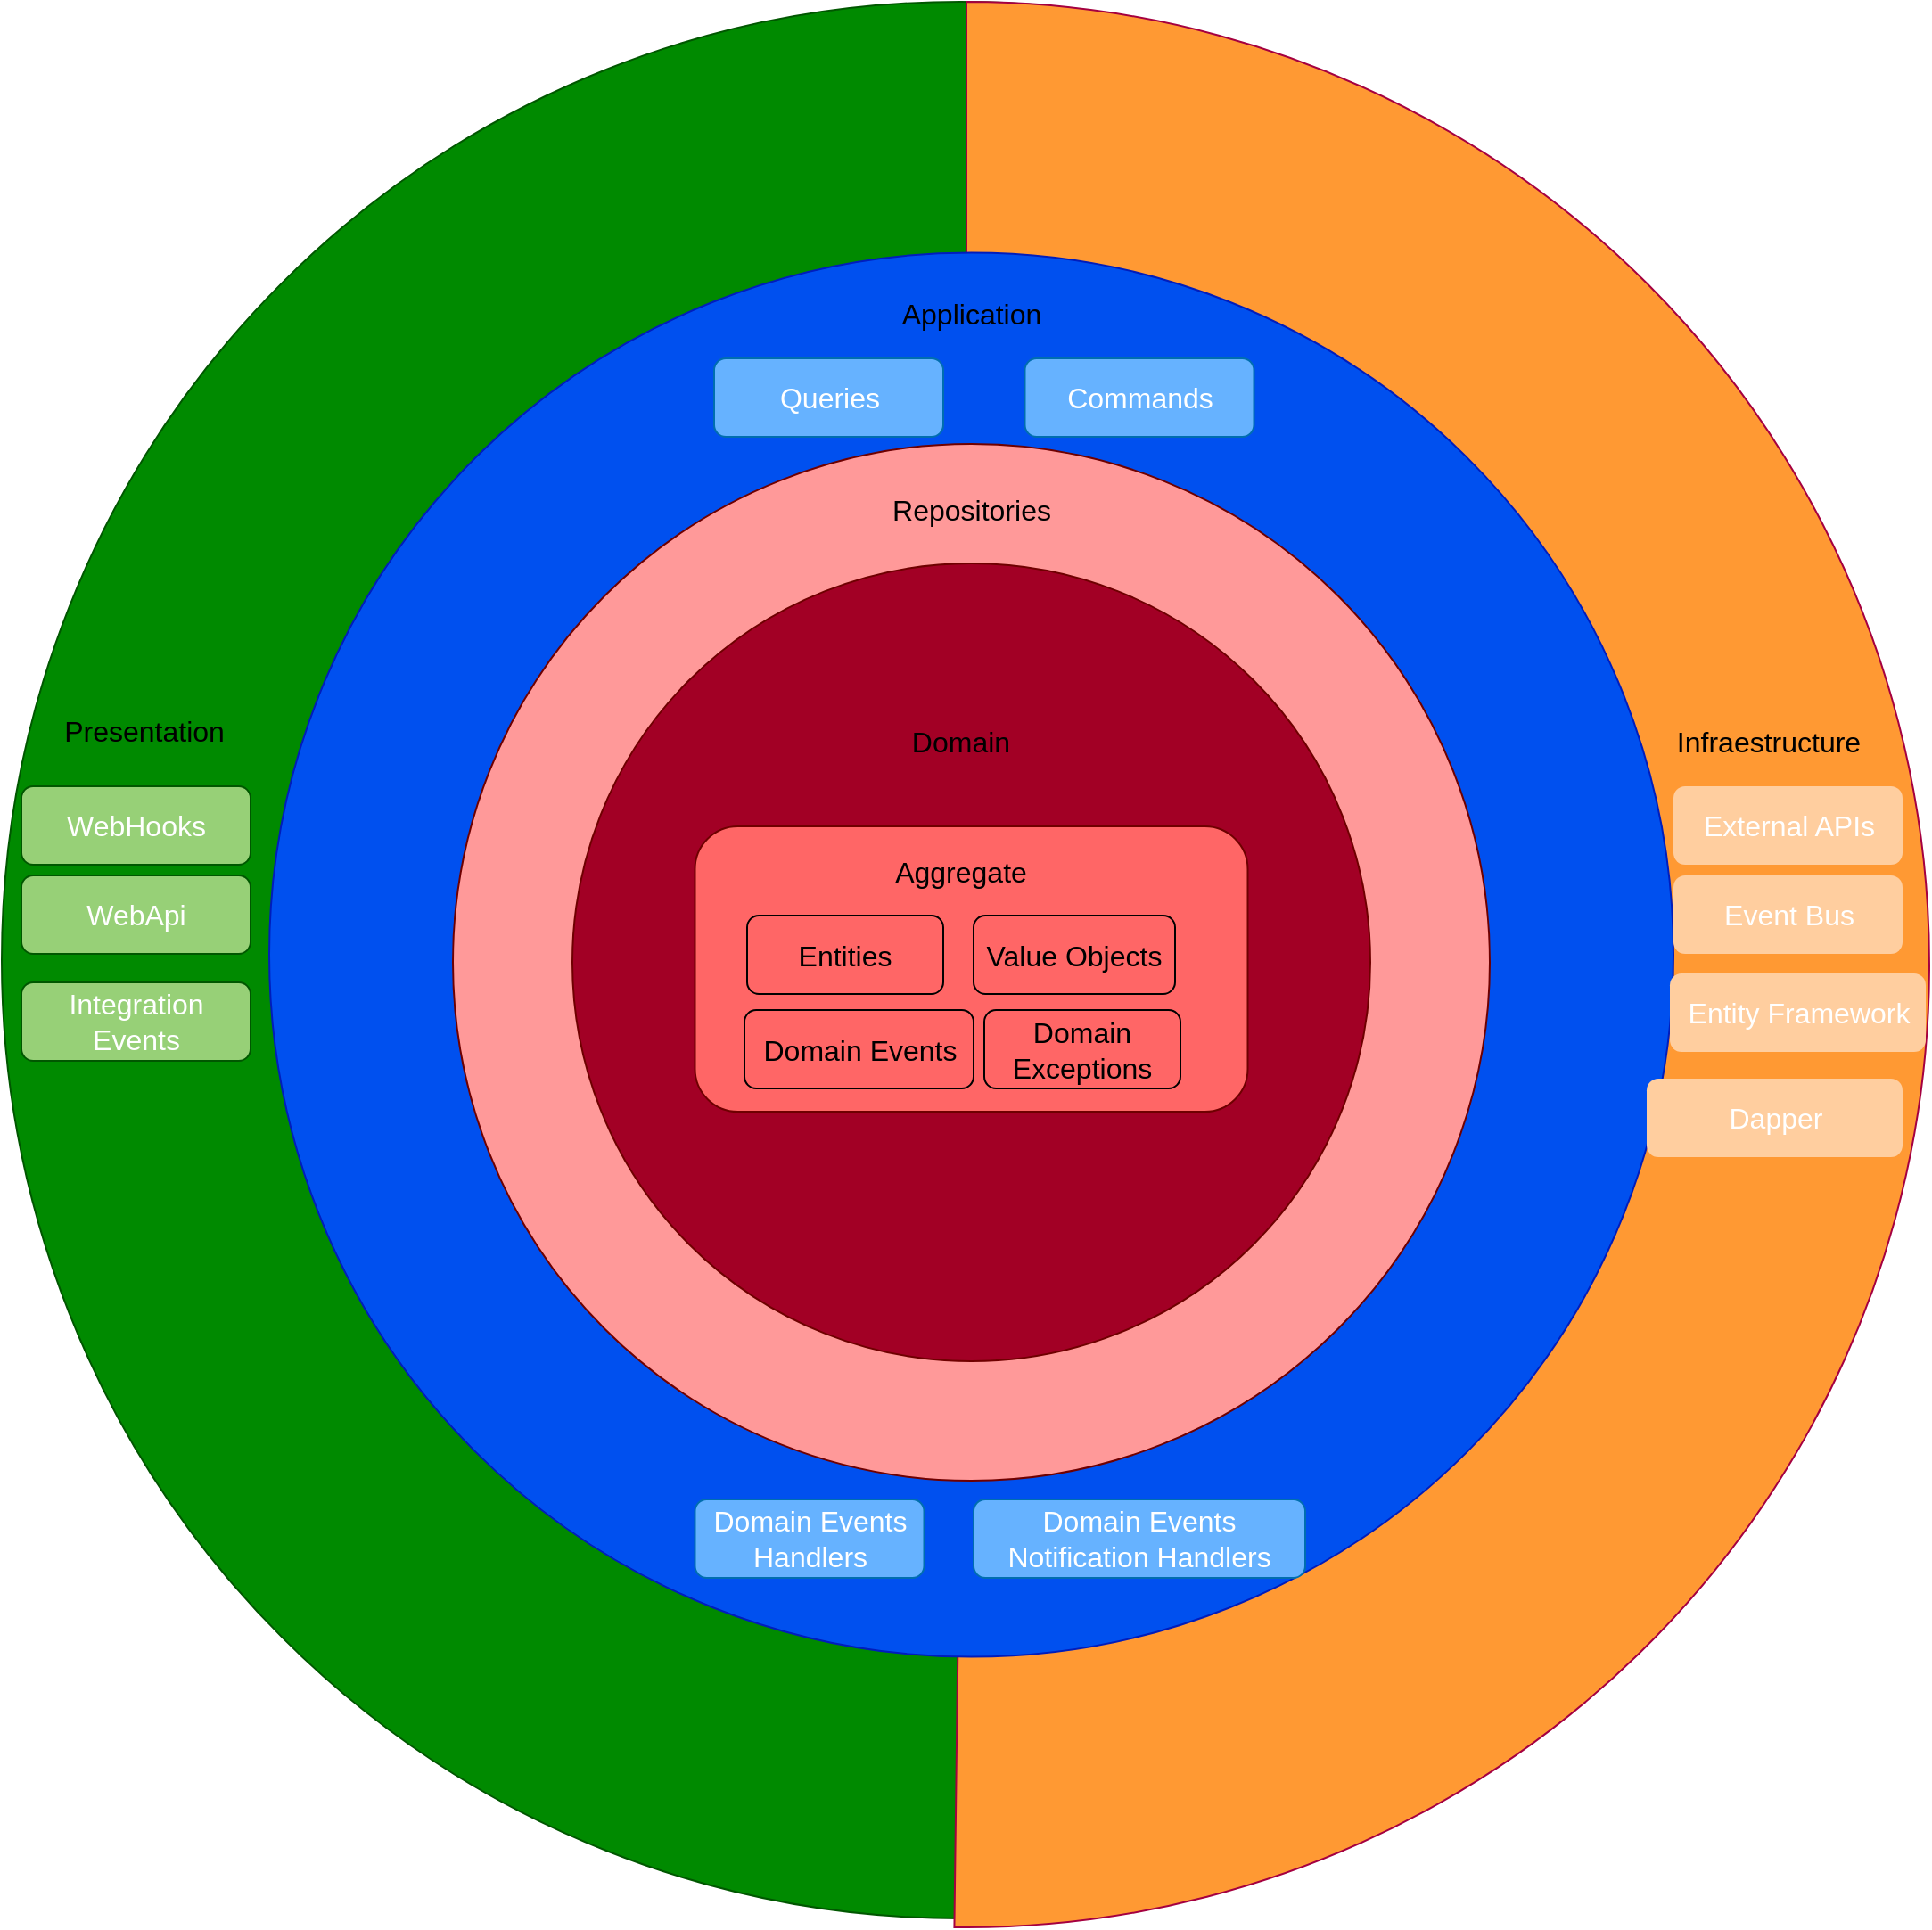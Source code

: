 <mxfile version="21.2.8" type="device" pages="3">
  <diagram id="P-Ub2Zo7DyO1q1pQ69xT" name="General">
    <mxGraphModel dx="1434" dy="854" grid="1" gridSize="10" guides="1" tooltips="1" connect="1" arrows="1" fold="1" page="1" pageScale="1" pageWidth="1654" pageHeight="1169" math="0" shadow="0">
      <root>
        <mxCell id="0" />
        <mxCell id="1" parent="0" />
        <mxCell id="B1PkAI_9kEW6-1R2-f2k-3" value="Domain" style="ellipse;whiteSpace=wrap;html=1;aspect=fixed;fillColor=#008a00;fontColor=#ffffff;strokeColor=#005700;shadow=0;" parent="1" vertex="1">
          <mxGeometry x="289" y="60" width="1075" height="1075" as="geometry" />
        </mxCell>
        <mxCell id="BkcETpiSFPJ_p18Fw9qx-8" value="" style="verticalLabelPosition=bottom;verticalAlign=top;html=1;shape=mxgraph.basic.pie;startAngle=0;endAngle=0.502;rotation=0;fillColor=#FF9933;fontColor=#ffffff;strokeColor=#A50040;" parent="1" vertex="1">
          <mxGeometry x="290" y="60" width="1080" height="1080" as="geometry" />
        </mxCell>
        <mxCell id="B1PkAI_9kEW6-1R2-f2k-2" value="" style="ellipse;whiteSpace=wrap;html=1;aspect=fixed;fillColor=#0050ef;fontColor=#ffffff;strokeColor=#001DBC;" parent="1" vertex="1">
          <mxGeometry x="439" y="200.75" width="787.5" height="787.5" as="geometry" />
        </mxCell>
        <mxCell id="yIa5ouiXyQNcb1I3Da2I-8" value="" style="ellipse;whiteSpace=wrap;html=1;aspect=fixed;fillColor=#FF9999;strokeColor=#6F0000;fontColor=#ffffff;" parent="1" vertex="1">
          <mxGeometry x="542" y="308" width="581.5" height="581.5" as="geometry" />
        </mxCell>
        <mxCell id="nYdbvyIWLuGrkKk3H6zq-2" value="" style="ellipse;whiteSpace=wrap;html=1;aspect=fixed;fillColor=#a20025;strokeColor=#6F0000;fontColor=#ffffff;" parent="1" vertex="1">
          <mxGeometry x="609" y="375" width="447.5" height="447.5" as="geometry" />
        </mxCell>
        <mxCell id="yIa5ouiXyQNcb1I3Da2I-3" value="" style="rounded=1;whiteSpace=wrap;html=1;fillColor=#FF6666;strokeColor=#6F0000;fontColor=#ffffff;" parent="1" vertex="1">
          <mxGeometry x="677.75" y="522.5" width="310" height="160" as="geometry" />
        </mxCell>
        <mxCell id="qfkdt46OJRpKLhANjtdH-1" value="Entities" style="rounded=1;whiteSpace=wrap;html=1;fontSize=16;fillColor=#ff6666;" parent="1" vertex="1">
          <mxGeometry x="707" y="572.5" width="110" height="44" as="geometry" />
        </mxCell>
        <mxCell id="yIa5ouiXyQNcb1I3Da2I-1" value="Value Objects" style="rounded=1;whiteSpace=wrap;html=1;fontSize=16;fillColor=#FF6666;" parent="1" vertex="1">
          <mxGeometry x="834" y="572.5" width="113" height="44" as="geometry" />
        </mxCell>
        <mxCell id="yIa5ouiXyQNcb1I3Da2I-2" value="Domain Events" style="rounded=1;whiteSpace=wrap;html=1;fontSize=16;fillColor=#FF6666;" parent="1" vertex="1">
          <mxGeometry x="705.5" y="625.5" width="128.5" height="44" as="geometry" />
        </mxCell>
        <mxCell id="yIa5ouiXyQNcb1I3Da2I-5" value="&lt;font style=&quot;font-size: 16px;&quot;&gt;Aggregate&lt;/font&gt;" style="text;html=1;strokeColor=none;fillColor=none;align=center;verticalAlign=middle;whiteSpace=wrap;rounded=0;" parent="1" vertex="1">
          <mxGeometry x="797" y="532.5" width="60" height="30" as="geometry" />
        </mxCell>
        <mxCell id="yIa5ouiXyQNcb1I3Da2I-6" value="&lt;font style=&quot;font-size: 16px;&quot;&gt;Domain&lt;/font&gt;" style="text;html=1;strokeColor=none;fillColor=none;align=center;verticalAlign=middle;whiteSpace=wrap;rounded=0;" parent="1" vertex="1">
          <mxGeometry x="797" y="460" width="60" height="30" as="geometry" />
        </mxCell>
        <mxCell id="yIa5ouiXyQNcb1I3Da2I-9" value="&lt;font style=&quot;font-size: 16px;&quot;&gt;Repositories&lt;/font&gt;" style="text;html=1;strokeColor=none;fillColor=none;align=center;verticalAlign=middle;whiteSpace=wrap;rounded=0;" parent="1" vertex="1">
          <mxGeometry x="802.75" y="330" width="60" height="30" as="geometry" />
        </mxCell>
        <mxCell id="yIa5ouiXyQNcb1I3Da2I-10" value="&lt;font style=&quot;font-size: 16px;&quot;&gt;Application&lt;/font&gt;" style="text;html=1;strokeColor=none;fillColor=none;align=center;verticalAlign=middle;whiteSpace=wrap;rounded=0;" parent="1" vertex="1">
          <mxGeometry x="802.75" y="220" width="60" height="30" as="geometry" />
        </mxCell>
        <mxCell id="yIa5ouiXyQNcb1I3Da2I-11" value="Domain Events Handlers" style="rounded=1;whiteSpace=wrap;html=1;fontSize=16;fillColor=#66B2FF;fontColor=#ffffff;strokeColor=#006EAF;" parent="1" vertex="1">
          <mxGeometry x="677.75" y="900" width="128.5" height="44" as="geometry" />
        </mxCell>
        <mxCell id="yIa5ouiXyQNcb1I3Da2I-12" value="Queries" style="rounded=1;whiteSpace=wrap;html=1;fontSize=16;fillColor=#66B2FF;fontColor=#ffffff;strokeColor=#006EAF;" parent="1" vertex="1">
          <mxGeometry x="688.5" y="260" width="128.5" height="44" as="geometry" />
        </mxCell>
        <mxCell id="yIa5ouiXyQNcb1I3Da2I-13" value="Commands" style="rounded=1;whiteSpace=wrap;html=1;fontSize=16;fillColor=#66B2FF;fontColor=#ffffff;strokeColor=#006EAF;" parent="1" vertex="1">
          <mxGeometry x="862.75" y="260" width="128.5" height="44" as="geometry" />
        </mxCell>
        <mxCell id="xHMOhwIqoWVoK6ZrsONU-1" value="WebHooks" style="rounded=1;whiteSpace=wrap;html=1;fontSize=16;fillColor=#97D077;strokeColor=#005700;fontColor=#ffffff;" parent="1" vertex="1">
          <mxGeometry x="300" y="500" width="128.5" height="44" as="geometry" />
        </mxCell>
        <mxCell id="xHMOhwIqoWVoK6ZrsONU-2" value="WebApi" style="rounded=1;whiteSpace=wrap;html=1;fontSize=16;fillColor=#97D077;strokeColor=#005700;fontColor=#ffffff;" parent="1" vertex="1">
          <mxGeometry x="300" y="550" width="128.5" height="44" as="geometry" />
        </mxCell>
        <mxCell id="xHMOhwIqoWVoK6ZrsONU-3" value="Integration Events" style="rounded=1;whiteSpace=wrap;html=1;fontSize=16;fillColor=#97D077;strokeColor=#005700;fontColor=#ffffff;" parent="1" vertex="1">
          <mxGeometry x="300" y="610" width="128.5" height="44" as="geometry" />
        </mxCell>
        <mxCell id="xHMOhwIqoWVoK6ZrsONU-4" value="&lt;font style=&quot;font-size: 16px;&quot;&gt;Presentation&lt;/font&gt;" style="text;html=1;strokeColor=none;fillColor=none;align=center;verticalAlign=middle;whiteSpace=wrap;rounded=0;" parent="1" vertex="1">
          <mxGeometry x="339.25" y="454" width="60" height="30" as="geometry" />
        </mxCell>
        <mxCell id="BkcETpiSFPJ_p18Fw9qx-9" value="&lt;font style=&quot;font-size: 16px;&quot;&gt;Infraestructure&lt;/font&gt;" style="text;html=1;strokeColor=none;fillColor=none;align=center;verticalAlign=middle;whiteSpace=wrap;rounded=0;" parent="1" vertex="1">
          <mxGeometry x="1250" y="460" width="60" height="30" as="geometry" />
        </mxCell>
        <mxCell id="BkcETpiSFPJ_p18Fw9qx-10" value="External APIs" style="rounded=1;whiteSpace=wrap;html=1;fontSize=16;fillColor=#FFCE9F;strokeColor=none;fontColor=#ffffff;" parent="1" vertex="1">
          <mxGeometry x="1226.5" y="500" width="128.5" height="44" as="geometry" />
        </mxCell>
        <mxCell id="BkcETpiSFPJ_p18Fw9qx-11" value="Event Bus" style="rounded=1;whiteSpace=wrap;html=1;fontSize=16;fillColor=#FFCE9F;strokeColor=none;fontColor=#ffffff;" parent="1" vertex="1">
          <mxGeometry x="1226.5" y="550" width="128.5" height="44" as="geometry" />
        </mxCell>
        <mxCell id="BkcETpiSFPJ_p18Fw9qx-12" value="Entity Framework" style="rounded=1;whiteSpace=wrap;html=1;fontSize=16;fillColor=#FFCE9F;strokeColor=none;fontColor=#ffffff;" parent="1" vertex="1">
          <mxGeometry x="1224.5" y="605" width="143.5" height="44" as="geometry" />
        </mxCell>
        <mxCell id="BkcETpiSFPJ_p18Fw9qx-13" value="Dapper" style="rounded=1;whiteSpace=wrap;html=1;fontSize=16;fillColor=#FFCE9F;strokeColor=none;fontColor=#ffffff;" parent="1" vertex="1">
          <mxGeometry x="1211.5" y="664" width="143.5" height="44" as="geometry" />
        </mxCell>
        <mxCell id="BkcETpiSFPJ_p18Fw9qx-14" value="Domain Events Notification Handlers" style="rounded=1;whiteSpace=wrap;html=1;fontSize=16;fillColor=#66B2FF;fontColor=#ffffff;strokeColor=#006EAF;" parent="1" vertex="1">
          <mxGeometry x="834" y="900" width="186" height="44" as="geometry" />
        </mxCell>
        <mxCell id="F6b2XNlcuDER3qA4uwXU-1" value="Domain Exceptions" style="rounded=1;whiteSpace=wrap;html=1;fontSize=16;fillColor=#FF6666;" parent="1" vertex="1">
          <mxGeometry x="840" y="625.5" width="110" height="44" as="geometry" />
        </mxCell>
      </root>
    </mxGraphModel>
  </diagram>
  <diagram name="Dependencies" id="zi6Ejhia7V-a2F5fpY6o">
    <mxGraphModel dx="1434" dy="854" grid="1" gridSize="10" guides="1" tooltips="1" connect="1" arrows="1" fold="1" page="1" pageScale="1" pageWidth="1654" pageHeight="1169" math="0" shadow="0">
      <root>
        <mxCell id="zmgnAT0viagxxQuJm_vw-0" />
        <mxCell id="zmgnAT0viagxxQuJm_vw-1" parent="zmgnAT0viagxxQuJm_vw-0" />
        <mxCell id="zmgnAT0viagxxQuJm_vw-16" style="edgeStyle=orthogonalEdgeStyle;rounded=0;orthogonalLoop=1;jettySize=auto;html=1;exitX=0.5;exitY=1;exitDx=0;exitDy=0;fontSize=10;" parent="zmgnAT0viagxxQuJm_vw-1" edge="1">
          <mxGeometry relative="1" as="geometry">
            <mxPoint x="250" y="630" as="sourcePoint" />
            <mxPoint x="250" y="630" as="targetPoint" />
          </mxGeometry>
        </mxCell>
        <mxCell id="zmgnAT0viagxxQuJm_vw-31" value="Domain" style="rounded=1;whiteSpace=wrap;html=1;fontSize=16;" parent="zmgnAT0viagxxQuJm_vw-1" vertex="1">
          <mxGeometry x="40" y="254" width="245" height="70" as="geometry" />
        </mxCell>
        <mxCell id="T1_D9YDXICz4o3n0c1NQ-2" value="Application" style="rounded=1;whiteSpace=wrap;html=1;fontSize=16;" parent="zmgnAT0viagxxQuJm_vw-1" vertex="1">
          <mxGeometry x="40" y="364" width="245" height="70" as="geometry" />
        </mxCell>
        <mxCell id="T1_D9YDXICz4o3n0c1NQ-3" value="Domain.Contracts" style="rounded=1;whiteSpace=wrap;html=1;fontSize=16;" parent="zmgnAT0viagxxQuJm_vw-1" vertex="1">
          <mxGeometry x="460" y="254" width="245" height="70" as="geometry" />
        </mxCell>
        <mxCell id="T1_D9YDXICz4o3n0c1NQ-4" value="Application.Contracts" style="rounded=1;whiteSpace=wrap;html=1;fontSize=16;" parent="zmgnAT0viagxxQuJm_vw-1" vertex="1">
          <mxGeometry x="460" y="364" width="245" height="70" as="geometry" />
        </mxCell>
        <mxCell id="T1_D9YDXICz4o3n0c1NQ-5" value="" style="endArrow=classic;html=1;rounded=0;fontSize=16;entryX=0;entryY=0.5;entryDx=0;entryDy=0;exitX=1;exitY=0.5;exitDx=0;exitDy=0;" parent="zmgnAT0viagxxQuJm_vw-1" source="zmgnAT0viagxxQuJm_vw-31" target="T1_D9YDXICz4o3n0c1NQ-3" edge="1">
          <mxGeometry width="50" height="50" relative="1" as="geometry">
            <mxPoint x="250" y="374" as="sourcePoint" />
            <mxPoint x="300" y="324" as="targetPoint" />
          </mxGeometry>
        </mxCell>
        <mxCell id="T1_D9YDXICz4o3n0c1NQ-6" value="" style="endArrow=classic;html=1;rounded=0;fontSize=16;entryX=0.5;entryY=1;entryDx=0;entryDy=0;" parent="zmgnAT0viagxxQuJm_vw-1" source="T1_D9YDXICz4o3n0c1NQ-4" target="T1_D9YDXICz4o3n0c1NQ-3" edge="1">
          <mxGeometry width="50" height="50" relative="1" as="geometry">
            <mxPoint x="250" y="354" as="sourcePoint" />
            <mxPoint x="300" y="304" as="targetPoint" />
          </mxGeometry>
        </mxCell>
        <mxCell id="T1_D9YDXICz4o3n0c1NQ-7" value="" style="endArrow=classic;html=1;rounded=0;fontSize=16;entryX=0;entryY=0.5;entryDx=0;entryDy=0;exitX=1;exitY=0.5;exitDx=0;exitDy=0;" parent="zmgnAT0viagxxQuJm_vw-1" source="T1_D9YDXICz4o3n0c1NQ-2" target="T1_D9YDXICz4o3n0c1NQ-4" edge="1">
          <mxGeometry width="50" height="50" relative="1" as="geometry">
            <mxPoint x="250" y="354" as="sourcePoint" />
            <mxPoint x="300" y="304" as="targetPoint" />
          </mxGeometry>
        </mxCell>
        <mxCell id="T1_D9YDXICz4o3n0c1NQ-8" value="" style="endArrow=classic;html=1;rounded=0;fontSize=16;entryX=0.5;entryY=1;entryDx=0;entryDy=0;exitX=0.5;exitY=0;exitDx=0;exitDy=0;" parent="zmgnAT0viagxxQuJm_vw-1" source="T1_D9YDXICz4o3n0c1NQ-2" target="zmgnAT0viagxxQuJm_vw-31" edge="1">
          <mxGeometry width="50" height="50" relative="1" as="geometry">
            <mxPoint x="160" y="354" as="sourcePoint" />
            <mxPoint x="210" y="304" as="targetPoint" />
          </mxGeometry>
        </mxCell>
        <mxCell id="T1_D9YDXICz4o3n0c1NQ-10" value="Presentation.WebApi" style="rounded=1;whiteSpace=wrap;html=1;fontSize=16;" parent="zmgnAT0viagxxQuJm_vw-1" vertex="1">
          <mxGeometry x="460" y="484" width="245" height="70" as="geometry" />
        </mxCell>
        <mxCell id="T1_D9YDXICz4o3n0c1NQ-12" value="Presentation.WebApi.Contracts" style="rounded=1;whiteSpace=wrap;html=1;fontSize=16;" parent="zmgnAT0viagxxQuJm_vw-1" vertex="1">
          <mxGeometry x="190" y="484" width="235" height="70" as="geometry" />
        </mxCell>
        <mxCell id="T1_D9YDXICz4o3n0c1NQ-14" value="" style="endArrow=classic;html=1;rounded=0;fontSize=16;entryX=0.5;entryY=1;entryDx=0;entryDy=0;" parent="zmgnAT0viagxxQuJm_vw-1" source="T1_D9YDXICz4o3n0c1NQ-10" target="T1_D9YDXICz4o3n0c1NQ-4" edge="1">
          <mxGeometry width="50" height="50" relative="1" as="geometry">
            <mxPoint x="592.5" y="374" as="sourcePoint" />
            <mxPoint x="592.5" y="314" as="targetPoint" />
          </mxGeometry>
        </mxCell>
        <mxCell id="T1_D9YDXICz4o3n0c1NQ-15" value="SharedKernel" style="rounded=1;whiteSpace=wrap;html=1;fontSize=16;" parent="zmgnAT0viagxxQuJm_vw-1" vertex="1">
          <mxGeometry x="860" y="70" width="245" height="70" as="geometry" />
        </mxCell>
        <mxCell id="T1_D9YDXICz4o3n0c1NQ-16" value="Backend" style="rounded=1;whiteSpace=wrap;html=1;fontSize=16;" parent="zmgnAT0viagxxQuJm_vw-1" vertex="1">
          <mxGeometry x="460" y="594" width="245" height="70" as="geometry" />
        </mxCell>
        <mxCell id="T1_D9YDXICz4o3n0c1NQ-17" value="" style="endArrow=classic;html=1;rounded=0;fontSize=16;entryX=0.5;entryY=1;entryDx=0;entryDy=0;exitX=0.5;exitY=0;exitDx=0;exitDy=0;" parent="zmgnAT0viagxxQuJm_vw-1" source="T1_D9YDXICz4o3n0c1NQ-16" target="T1_D9YDXICz4o3n0c1NQ-10" edge="1">
          <mxGeometry width="50" height="50" relative="1" as="geometry">
            <mxPoint x="592.5" y="494" as="sourcePoint" />
            <mxPoint x="592.5" y="444" as="targetPoint" />
          </mxGeometry>
        </mxCell>
        <mxCell id="V4didSuyjWuCHJ6jMfpO-2" value="Infrastructure.EntityFramework" style="rounded=1;whiteSpace=wrap;html=1;fontSize=16;" parent="zmgnAT0viagxxQuJm_vw-1" vertex="1">
          <mxGeometry x="1170" y="294" width="245" height="70" as="geometry" />
        </mxCell>
        <mxCell id="V4didSuyjWuCHJ6jMfpO-5" value="" style="endArrow=classic;html=1;rounded=0;fontSize=16;entryX=1;entryY=0;entryDx=0;entryDy=0;exitX=0;exitY=0.5;exitDx=0;exitDy=0;" parent="zmgnAT0viagxxQuJm_vw-1" source="V4didSuyjWuCHJ6jMfpO-2" target="T1_D9YDXICz4o3n0c1NQ-4" edge="1">
          <mxGeometry width="50" height="50" relative="1" as="geometry">
            <mxPoint x="745" y="399" as="sourcePoint" />
            <mxPoint x="660" y="294" as="targetPoint" />
            <Array as="points">
              <mxPoint x="770" y="330" />
              <mxPoint x="770" y="364" />
            </Array>
          </mxGeometry>
        </mxCell>
        <mxCell id="V4didSuyjWuCHJ6jMfpO-7" value="" style="endArrow=classic;html=1;rounded=0;fontSize=16;entryX=0.5;entryY=1;entryDx=0;entryDy=0;exitX=0;exitY=0.5;exitDx=0;exitDy=0;" parent="zmgnAT0viagxxQuJm_vw-1" source="T1_D9YDXICz4o3n0c1NQ-16" target="T1_D9YDXICz4o3n0c1NQ-2" edge="1">
          <mxGeometry width="50" height="50" relative="1" as="geometry">
            <mxPoint x="610" y="344" as="sourcePoint" />
            <mxPoint x="660" y="294" as="targetPoint" />
            <Array as="points">
              <mxPoint x="163" y="629" />
            </Array>
          </mxGeometry>
        </mxCell>
        <mxCell id="V4didSuyjWuCHJ6jMfpO-8" value="" style="endArrow=classic;html=1;rounded=0;fontSize=16;entryX=1;entryY=0.5;entryDx=0;entryDy=0;exitX=0;exitY=0.5;exitDx=0;exitDy=0;" parent="zmgnAT0viagxxQuJm_vw-1" source="T1_D9YDXICz4o3n0c1NQ-10" target="T1_D9YDXICz4o3n0c1NQ-12" edge="1">
          <mxGeometry width="50" height="50" relative="1" as="geometry">
            <mxPoint x="610" y="344" as="sourcePoint" />
            <mxPoint x="660" y="294" as="targetPoint" />
          </mxGeometry>
        </mxCell>
        <mxCell id="V4didSuyjWuCHJ6jMfpO-9" value="" style="endArrow=classic;html=1;rounded=0;fontSize=16;entryX=0.5;entryY=1;entryDx=0;entryDy=0;exitX=1;exitY=0.5;exitDx=0;exitDy=0;" parent="zmgnAT0viagxxQuJm_vw-1" source="T1_D9YDXICz4o3n0c1NQ-16" target="V4didSuyjWuCHJ6jMfpO-2" edge="1">
          <mxGeometry width="50" height="50" relative="1" as="geometry">
            <mxPoint x="610" y="344" as="sourcePoint" />
            <mxPoint x="867.5" y="434" as="targetPoint" />
            <Array as="points">
              <mxPoint x="1400" y="629" />
              <mxPoint x="1400" y="430" />
              <mxPoint x="1293" y="430" />
            </Array>
          </mxGeometry>
        </mxCell>
        <mxCell id="RuoEYXmSEYRVMoX5v29D-0" value="" style="endArrow=classic;html=1;rounded=0;fontSize=16;entryX=0.5;entryY=0;entryDx=0;entryDy=0;exitX=0.5;exitY=0;exitDx=0;exitDy=0;" parent="zmgnAT0viagxxQuJm_vw-1" source="V4didSuyjWuCHJ6jMfpO-2" target="zmgnAT0viagxxQuJm_vw-31" edge="1">
          <mxGeometry width="50" height="50" relative="1" as="geometry">
            <mxPoint x="867.5" y="364" as="sourcePoint" />
            <mxPoint x="628" y="330" as="targetPoint" />
            <Array as="points">
              <mxPoint x="1290" y="200" />
              <mxPoint x="163" y="200" />
            </Array>
          </mxGeometry>
        </mxCell>
        <mxCell id="RuoEYXmSEYRVMoX5v29D-1" value="Infrastructure.Dapper" style="rounded=1;whiteSpace=wrap;html=1;fontSize=16;" parent="zmgnAT0viagxxQuJm_vw-1" vertex="1">
          <mxGeometry x="1130" y="484" width="245" height="70" as="geometry" />
        </mxCell>
        <mxCell id="RuoEYXmSEYRVMoX5v29D-3" value="Infrastructure" style="rounded=1;whiteSpace=wrap;html=1;fontSize=16;" parent="zmgnAT0viagxxQuJm_vw-1" vertex="1">
          <mxGeometry x="1310" y="200" width="245" height="70" as="geometry" />
        </mxCell>
        <mxCell id="RuoEYXmSEYRVMoX5v29D-4" value="" style="endArrow=classic;html=1;rounded=0;fontSize=16;entryX=1;entryY=1;entryDx=0;entryDy=0;exitX=0.5;exitY=0;exitDx=0;exitDy=0;" parent="zmgnAT0viagxxQuJm_vw-1" source="RuoEYXmSEYRVMoX5v29D-1" target="T1_D9YDXICz4o3n0c1NQ-4" edge="1">
          <mxGeometry width="50" height="50" relative="1" as="geometry">
            <mxPoint x="898" y="519" as="sourcePoint" />
            <mxPoint x="788" y="330" as="targetPoint" />
            <Array as="points">
              <mxPoint x="1253" y="440" />
            </Array>
          </mxGeometry>
        </mxCell>
        <mxCell id="RuoEYXmSEYRVMoX5v29D-5" value="" style="endArrow=classic;html=1;rounded=0;fontSize=16;entryX=1;entryY=0;entryDx=0;entryDy=0;exitX=0;exitY=0.5;exitDx=0;exitDy=0;" parent="zmgnAT0viagxxQuJm_vw-1" source="RuoEYXmSEYRVMoX5v29D-3" target="T1_D9YDXICz4o3n0c1NQ-4" edge="1">
          <mxGeometry width="50" height="50" relative="1" as="geometry">
            <mxPoint x="790" y="380" as="sourcePoint" />
            <mxPoint x="840" y="330" as="targetPoint" />
            <Array as="points">
              <mxPoint x="740" y="235" />
              <mxPoint x="740" y="364" />
            </Array>
          </mxGeometry>
        </mxCell>
        <mxCell id="onXzBphPKqEHJYvt_2Zi-0" value="" style="endArrow=classic;html=1;rounded=0;fontSize=16;entryX=0.5;entryY=1;entryDx=0;entryDy=0;" parent="zmgnAT0viagxxQuJm_vw-1" target="RuoEYXmSEYRVMoX5v29D-1" edge="1">
          <mxGeometry width="50" height="50" relative="1" as="geometry">
            <mxPoint x="710" y="630" as="sourcePoint" />
            <mxPoint x="590" y="330" as="targetPoint" />
            <Array as="points">
              <mxPoint x="1253" y="630" />
            </Array>
          </mxGeometry>
        </mxCell>
        <mxCell id="onXzBphPKqEHJYvt_2Zi-1" value="" style="endArrow=classic;html=1;rounded=0;fontSize=16;entryX=0.5;entryY=1;entryDx=0;entryDy=0;exitX=1;exitY=0.5;exitDx=0;exitDy=0;" parent="zmgnAT0viagxxQuJm_vw-1" source="T1_D9YDXICz4o3n0c1NQ-16" target="RuoEYXmSEYRVMoX5v29D-3" edge="1">
          <mxGeometry width="50" height="50" relative="1" as="geometry">
            <mxPoint x="540" y="380" as="sourcePoint" />
            <mxPoint x="590" y="330" as="targetPoint" />
            <Array as="points">
              <mxPoint x="1430" y="630" />
            </Array>
          </mxGeometry>
        </mxCell>
        <mxCell id="cYxecFSFfM53W5MRpmuc-1" value="Presentation.IntegrationMessages" style="rounded=1;whiteSpace=wrap;html=1;fontSize=16;" parent="zmgnAT0viagxxQuJm_vw-1" vertex="1">
          <mxGeometry x="750" y="484" width="270" height="70" as="geometry" />
        </mxCell>
        <mxCell id="cYxecFSFfM53W5MRpmuc-4" value="" style="endArrow=classic;html=1;rounded=0;fontSize=16;entryX=0.75;entryY=1;entryDx=0;entryDy=0;exitX=0.5;exitY=0;exitDx=0;exitDy=0;" parent="zmgnAT0viagxxQuJm_vw-1" source="cYxecFSFfM53W5MRpmuc-1" target="T1_D9YDXICz4o3n0c1NQ-4" edge="1">
          <mxGeometry width="50" height="50" relative="1" as="geometry">
            <mxPoint x="592.5" y="494" as="sourcePoint" />
            <mxPoint x="592.5" y="444" as="targetPoint" />
          </mxGeometry>
        </mxCell>
        <mxCell id="cYxecFSFfM53W5MRpmuc-5" value="" style="endArrow=classic;html=1;rounded=0;fontSize=16;entryX=0.5;entryY=1;entryDx=0;entryDy=0;exitX=1;exitY=0.5;exitDx=0;exitDy=0;" parent="zmgnAT0viagxxQuJm_vw-1" source="T1_D9YDXICz4o3n0c1NQ-16" target="cYxecFSFfM53W5MRpmuc-1" edge="1">
          <mxGeometry width="50" height="50" relative="1" as="geometry">
            <mxPoint x="592.5" y="604" as="sourcePoint" />
            <mxPoint x="592.5" y="564" as="targetPoint" />
            <Array as="points">
              <mxPoint x="885" y="630" />
            </Array>
          </mxGeometry>
        </mxCell>
        <mxCell id="cYxecFSFfM53W5MRpmuc-6" value="Application.Contracts.IntegrationMessages" style="rounded=1;whiteSpace=wrap;html=1;fontSize=16;" parent="zmgnAT0viagxxQuJm_vw-1" vertex="1">
          <mxGeometry x="800" y="350" width="340" height="70" as="geometry" />
        </mxCell>
        <mxCell id="cYxecFSFfM53W5MRpmuc-7" value="" style="endArrow=classic;html=1;rounded=0;fontSize=16;entryX=0.25;entryY=1;entryDx=0;entryDy=0;exitX=0.5;exitY=0;exitDx=0;exitDy=0;" parent="zmgnAT0viagxxQuJm_vw-1" source="cYxecFSFfM53W5MRpmuc-1" target="cYxecFSFfM53W5MRpmuc-6" edge="1">
          <mxGeometry width="50" height="50" relative="1" as="geometry">
            <mxPoint x="865" y="494" as="sourcePoint" />
            <mxPoint x="653.75" y="444" as="targetPoint" />
          </mxGeometry>
        </mxCell>
        <mxCell id="d1Di07ocxUDKXVqs9p0F-0" value="" style="endArrow=classic;html=1;rounded=0;fontSize=16;entryX=0;entryY=0.5;entryDx=0;entryDy=0;exitX=1;exitY=0.5;exitDx=0;exitDy=0;" parent="zmgnAT0viagxxQuJm_vw-1" source="T1_D9YDXICz4o3n0c1NQ-2" target="cYxecFSFfM53W5MRpmuc-6" edge="1">
          <mxGeometry width="50" height="50" relative="1" as="geometry">
            <mxPoint x="295" y="409" as="sourcePoint" />
            <mxPoint x="470" y="409" as="targetPoint" />
            <Array as="points">
              <mxPoint x="285" y="340" />
              <mxPoint x="770" y="340" />
              <mxPoint x="770" y="385" />
            </Array>
          </mxGeometry>
        </mxCell>
      </root>
    </mxGraphModel>
  </diagram>
  <diagram id="FsKS9AMD03P7_id6XeDm" name="MessageHubModel">
    <mxGraphModel dx="1434" dy="854" grid="1" gridSize="10" guides="1" tooltips="1" connect="1" arrows="1" fold="1" page="1" pageScale="1" pageWidth="1654" pageHeight="1169" math="0" shadow="0">
      <root>
        <mxCell id="0" />
        <mxCell id="1" parent="0" />
        <mxCell id="LWFgGrCezfFVimDXoxHU-2" value="Message" style="swimlane;fontStyle=0;childLayout=stackLayout;horizontal=1;startSize=30;horizontalStack=0;resizeParent=1;resizeParentMax=0;resizeLast=0;collapsible=1;marginBottom=0;whiteSpace=wrap;html=1;" parent="1" vertex="1">
          <mxGeometry x="960" y="120" width="140" height="60" as="geometry" />
        </mxCell>
        <mxCell id="LWFgGrCezfFVimDXoxHU-75" value="ScheduledDateOnUtc" style="text;strokeColor=none;fillColor=none;align=left;verticalAlign=middle;spacingLeft=4;spacingRight=4;overflow=hidden;points=[[0,0.5],[1,0.5]];portConstraint=eastwest;rotatable=0;whiteSpace=wrap;html=1;" parent="LWFgGrCezfFVimDXoxHU-2" vertex="1">
          <mxGeometry y="30" width="140" height="30" as="geometry" />
        </mxCell>
        <mxCell id="LWFgGrCezfFVimDXoxHU-8" value="PushMessage" style="swimlane;fontStyle=0;childLayout=stackLayout;horizontal=1;startSize=30;horizontalStack=0;resizeParent=1;resizeParentMax=0;resizeLast=0;collapsible=1;marginBottom=0;whiteSpace=wrap;html=1;" parent="1" vertex="1">
          <mxGeometry x="810" y="200" width="140" height="150" as="geometry" />
        </mxCell>
        <mxCell id="LWFgGrCezfFVimDXoxHU-9" value="PushId" style="text;strokeColor=none;fillColor=none;align=left;verticalAlign=middle;spacingLeft=4;spacingRight=4;overflow=hidden;points=[[0,0.5],[1,0.5]];portConstraint=eastwest;rotatable=0;whiteSpace=wrap;html=1;" parent="LWFgGrCezfFVimDXoxHU-8" vertex="1">
          <mxGeometry y="30" width="140" height="30" as="geometry" />
        </mxCell>
        <mxCell id="LWFgGrCezfFVimDXoxHU-10" value="Title" style="text;strokeColor=none;fillColor=none;align=left;verticalAlign=middle;spacingLeft=4;spacingRight=4;overflow=hidden;points=[[0,0.5],[1,0.5]];portConstraint=eastwest;rotatable=0;whiteSpace=wrap;html=1;" parent="LWFgGrCezfFVimDXoxHU-8" vertex="1">
          <mxGeometry y="60" width="140" height="30" as="geometry" />
        </mxCell>
        <mxCell id="LWFgGrCezfFVimDXoxHU-53" value="Content" style="text;strokeColor=none;fillColor=none;align=left;verticalAlign=middle;spacingLeft=4;spacingRight=4;overflow=hidden;points=[[0,0.5],[1,0.5]];portConstraint=eastwest;rotatable=0;whiteSpace=wrap;html=1;" parent="LWFgGrCezfFVimDXoxHU-8" vertex="1">
          <mxGeometry y="90" width="140" height="30" as="geometry" />
        </mxCell>
        <mxCell id="LWFgGrCezfFVimDXoxHU-54" value="Image" style="text;strokeColor=none;fillColor=none;align=left;verticalAlign=middle;spacingLeft=4;spacingRight=4;overflow=hidden;points=[[0,0.5],[1,0.5]];portConstraint=eastwest;rotatable=0;whiteSpace=wrap;html=1;" parent="LWFgGrCezfFVimDXoxHU-8" vertex="1">
          <mxGeometry y="120" width="140" height="30" as="geometry" />
        </mxCell>
        <mxCell id="LWFgGrCezfFVimDXoxHU-12" value="Channel" style="swimlane;fontStyle=0;childLayout=stackLayout;horizontal=1;startSize=30;horizontalStack=0;resizeParent=1;resizeParentMax=0;resizeLast=0;collapsible=1;marginBottom=0;whiteSpace=wrap;html=1;" parent="1" vertex="1">
          <mxGeometry x="590" y="160" width="140" height="120" as="geometry" />
        </mxCell>
        <mxCell id="LWFgGrCezfFVimDXoxHU-13" value="Name" style="text;strokeColor=none;fillColor=none;align=left;verticalAlign=middle;spacingLeft=4;spacingRight=4;overflow=hidden;points=[[0,0.5],[1,0.5]];portConstraint=eastwest;rotatable=0;whiteSpace=wrap;html=1;" parent="LWFgGrCezfFVimDXoxHU-12" vertex="1">
          <mxGeometry y="30" width="140" height="30" as="geometry" />
        </mxCell>
        <mxCell id="LWFgGrCezfFVimDXoxHU-65" value="Description" style="text;strokeColor=none;fillColor=none;align=left;verticalAlign=middle;spacingLeft=4;spacingRight=4;overflow=hidden;points=[[0,0.5],[1,0.5]];portConstraint=eastwest;rotatable=0;whiteSpace=wrap;html=1;" parent="LWFgGrCezfFVimDXoxHU-12" vertex="1">
          <mxGeometry y="60" width="140" height="30" as="geometry" />
        </mxCell>
        <mxCell id="LWFgGrCezfFVimDXoxHU-14" value="ChannelSettingsId" style="text;strokeColor=none;fillColor=none;align=left;verticalAlign=middle;spacingLeft=4;spacingRight=4;overflow=hidden;points=[[0,0.5],[1,0.5]];portConstraint=eastwest;rotatable=0;whiteSpace=wrap;html=1;" parent="LWFgGrCezfFVimDXoxHU-12" vertex="1">
          <mxGeometry y="90" width="140" height="30" as="geometry" />
        </mxCell>
        <mxCell id="LWFgGrCezfFVimDXoxHU-16" value="EmailMessage" style="swimlane;fontStyle=0;childLayout=stackLayout;horizontal=1;startSize=30;horizontalStack=0;resizeParent=1;resizeParentMax=0;resizeLast=0;collapsible=1;marginBottom=0;whiteSpace=wrap;html=1;" parent="1" vertex="1">
          <mxGeometry x="960" y="200" width="140" height="420" as="geometry" />
        </mxCell>
        <mxCell id="LWFgGrCezfFVimDXoxHU-52" value="EmailId" style="text;strokeColor=none;fillColor=none;align=left;verticalAlign=middle;spacingLeft=4;spacingRight=4;overflow=hidden;points=[[0,0.5],[1,0.5]];portConstraint=eastwest;rotatable=0;whiteSpace=wrap;html=1;" parent="LWFgGrCezfFVimDXoxHU-16" vertex="1">
          <mxGeometry y="30" width="140" height="30" as="geometry" />
        </mxCell>
        <mxCell id="LWFgGrCezfFVimDXoxHU-17" value="From" style="text;strokeColor=none;fillColor=none;align=left;verticalAlign=middle;spacingLeft=4;spacingRight=4;overflow=hidden;points=[[0,0.5],[1,0.5]];portConstraint=eastwest;rotatable=0;whiteSpace=wrap;html=1;" parent="LWFgGrCezfFVimDXoxHU-16" vertex="1">
          <mxGeometry y="60" width="140" height="30" as="geometry" />
        </mxCell>
        <mxCell id="LWFgGrCezfFVimDXoxHU-29" value="To" style="text;strokeColor=none;fillColor=none;align=left;verticalAlign=middle;spacingLeft=4;spacingRight=4;overflow=hidden;points=[[0,0.5],[1,0.5]];portConstraint=eastwest;rotatable=0;whiteSpace=wrap;html=1;" parent="LWFgGrCezfFVimDXoxHU-16" vertex="1">
          <mxGeometry y="90" width="140" height="30" as="geometry" />
        </mxCell>
        <mxCell id="LWFgGrCezfFVimDXoxHU-18" value="Cc" style="text;strokeColor=none;fillColor=none;align=left;verticalAlign=middle;spacingLeft=4;spacingRight=4;overflow=hidden;points=[[0,0.5],[1,0.5]];portConstraint=eastwest;rotatable=0;whiteSpace=wrap;html=1;" parent="LWFgGrCezfFVimDXoxHU-16" vertex="1">
          <mxGeometry y="120" width="140" height="30" as="geometry" />
        </mxCell>
        <mxCell id="LWFgGrCezfFVimDXoxHU-31" value="Bcc" style="text;strokeColor=none;fillColor=none;align=left;verticalAlign=middle;spacingLeft=4;spacingRight=4;overflow=hidden;points=[[0,0.5],[1,0.5]];portConstraint=eastwest;rotatable=0;whiteSpace=wrap;html=1;" parent="LWFgGrCezfFVimDXoxHU-16" vertex="1">
          <mxGeometry y="150" width="140" height="30" as="geometry" />
        </mxCell>
        <mxCell id="LWFgGrCezfFVimDXoxHU-32" value="Subject" style="text;strokeColor=none;fillColor=none;align=left;verticalAlign=middle;spacingLeft=4;spacingRight=4;overflow=hidden;points=[[0,0.5],[1,0.5]];portConstraint=eastwest;rotatable=0;whiteSpace=wrap;html=1;" parent="LWFgGrCezfFVimDXoxHU-16" vertex="1">
          <mxGeometry y="180" width="140" height="30" as="geometry" />
        </mxCell>
        <mxCell id="LWFgGrCezfFVimDXoxHU-35" value="Body" style="text;strokeColor=none;fillColor=none;align=left;verticalAlign=middle;spacingLeft=4;spacingRight=4;overflow=hidden;points=[[0,0.5],[1,0.5]];portConstraint=eastwest;rotatable=0;whiteSpace=wrap;html=1;" parent="LWFgGrCezfFVimDXoxHU-16" vertex="1">
          <mxGeometry y="210" width="140" height="30" as="geometry" />
        </mxCell>
        <mxCell id="LWFgGrCezfFVimDXoxHU-30" value="Attachments" style="text;strokeColor=none;fillColor=none;align=left;verticalAlign=middle;spacingLeft=4;spacingRight=4;overflow=hidden;points=[[0,0.5],[1,0.5]];portConstraint=eastwest;rotatable=0;whiteSpace=wrap;html=1;" parent="LWFgGrCezfFVimDXoxHU-16" vertex="1">
          <mxGeometry y="240" width="140" height="30" as="geometry" />
        </mxCell>
        <mxCell id="LWFgGrCezfFVimDXoxHU-34" value="SentDateOnUtc" style="text;strokeColor=none;fillColor=none;align=left;verticalAlign=middle;spacingLeft=4;spacingRight=4;overflow=hidden;points=[[0,0.5],[1,0.5]];portConstraint=eastwest;rotatable=0;whiteSpace=wrap;html=1;" parent="LWFgGrCezfFVimDXoxHU-16" vertex="1">
          <mxGeometry y="270" width="140" height="30" as="geometry" />
        </mxCell>
        <mxCell id="LWFgGrCezfFVimDXoxHU-51" value="Priority" style="text;strokeColor=none;fillColor=none;align=left;verticalAlign=middle;spacingLeft=4;spacingRight=4;overflow=hidden;points=[[0,0.5],[1,0.5]];portConstraint=eastwest;rotatable=0;whiteSpace=wrap;html=1;" parent="LWFgGrCezfFVimDXoxHU-16" vertex="1">
          <mxGeometry y="300" width="140" height="30" as="geometry" />
        </mxCell>
        <mxCell id="LWFgGrCezfFVimDXoxHU-47" value="IsOpennedCollection" style="text;strokeColor=none;fillColor=none;align=left;verticalAlign=middle;spacingLeft=4;spacingRight=4;overflow=hidden;points=[[0,0.5],[1,0.5]];portConstraint=eastwest;rotatable=0;whiteSpace=wrap;html=1;" parent="LWFgGrCezfFVimDXoxHU-16" vertex="1">
          <mxGeometry y="330" width="140" height="30" as="geometry" />
        </mxCell>
        <mxCell id="LWFgGrCezfFVimDXoxHU-33" value="TrackingLabelId" style="text;strokeColor=none;fillColor=none;align=left;verticalAlign=middle;spacingLeft=4;spacingRight=4;overflow=hidden;points=[[0,0.5],[1,0.5]];portConstraint=eastwest;rotatable=0;whiteSpace=wrap;html=1;" parent="LWFgGrCezfFVimDXoxHU-16" vertex="1">
          <mxGeometry y="360" width="140" height="30" as="geometry" />
        </mxCell>
        <mxCell id="LWFgGrCezfFVimDXoxHU-49" value="IsRead" style="text;strokeColor=none;fillColor=none;align=left;verticalAlign=middle;spacingLeft=4;spacingRight=4;overflow=hidden;points=[[0,0.5],[1,0.5]];portConstraint=eastwest;rotatable=0;whiteSpace=wrap;html=1;" parent="LWFgGrCezfFVimDXoxHU-16" vertex="1">
          <mxGeometry y="390" width="140" height="30" as="geometry" />
        </mxCell>
        <mxCell id="LWFgGrCezfFVimDXoxHU-20" value="Recipient" style="swimlane;fontStyle=0;childLayout=stackLayout;horizontal=1;startSize=30;horizontalStack=0;resizeParent=1;resizeParentMax=0;resizeLast=0;collapsible=1;marginBottom=0;whiteSpace=wrap;html=1;" parent="1" vertex="1">
          <mxGeometry x="370" y="400" width="140" height="90" as="geometry" />
        </mxCell>
        <mxCell id="LWFgGrCezfFVimDXoxHU-21" value="UserId" style="text;strokeColor=none;fillColor=none;align=left;verticalAlign=middle;spacingLeft=4;spacingRight=4;overflow=hidden;points=[[0,0.5],[1,0.5]];portConstraint=eastwest;rotatable=0;whiteSpace=wrap;html=1;" parent="LWFgGrCezfFVimDXoxHU-20" vertex="1">
          <mxGeometry y="30" width="140" height="30" as="geometry" />
        </mxCell>
        <mxCell id="LWFgGrCezfFVimDXoxHU-22" value="ChannelsIds" style="text;strokeColor=none;fillColor=none;align=left;verticalAlign=middle;spacingLeft=4;spacingRight=4;overflow=hidden;points=[[0,0.5],[1,0.5]];portConstraint=eastwest;rotatable=0;whiteSpace=wrap;html=1;" parent="LWFgGrCezfFVimDXoxHU-20" vertex="1">
          <mxGeometry y="60" width="140" height="30" as="geometry" />
        </mxCell>
        <mxCell id="LWFgGrCezfFVimDXoxHU-36" value="SmsMessage" style="swimlane;fontStyle=0;childLayout=stackLayout;horizontal=1;startSize=30;horizontalStack=0;resizeParent=1;resizeParentMax=0;resizeLast=0;collapsible=1;marginBottom=0;whiteSpace=wrap;html=1;" parent="1" vertex="1">
          <mxGeometry x="1110" y="200" width="140" height="210" as="geometry" />
        </mxCell>
        <mxCell id="LWFgGrCezfFVimDXoxHU-37" value="SmsId" style="text;strokeColor=none;fillColor=none;align=left;verticalAlign=middle;spacingLeft=4;spacingRight=4;overflow=hidden;points=[[0,0.5],[1,0.5]];portConstraint=eastwest;rotatable=0;whiteSpace=wrap;html=1;" parent="LWFgGrCezfFVimDXoxHU-36" vertex="1">
          <mxGeometry y="30" width="140" height="30" as="geometry" />
        </mxCell>
        <mxCell id="LWFgGrCezfFVimDXoxHU-38" value="Sender" style="text;strokeColor=none;fillColor=none;align=left;verticalAlign=middle;spacingLeft=4;spacingRight=4;overflow=hidden;points=[[0,0.5],[1,0.5]];portConstraint=eastwest;rotatable=0;whiteSpace=wrap;html=1;" parent="LWFgGrCezfFVimDXoxHU-36" vertex="1">
          <mxGeometry y="60" width="140" height="30" as="geometry" />
        </mxCell>
        <mxCell id="LWFgGrCezfFVimDXoxHU-39" value="Recipient" style="text;strokeColor=none;fillColor=none;align=left;verticalAlign=middle;spacingLeft=4;spacingRight=4;overflow=hidden;points=[[0,0.5],[1,0.5]];portConstraint=eastwest;rotatable=0;whiteSpace=wrap;html=1;" parent="LWFgGrCezfFVimDXoxHU-36" vertex="1">
          <mxGeometry y="90" width="140" height="30" as="geometry" />
        </mxCell>
        <mxCell id="LWFgGrCezfFVimDXoxHU-40" value="Body" style="text;strokeColor=none;fillColor=none;align=left;verticalAlign=middle;spacingLeft=4;spacingRight=4;overflow=hidden;points=[[0,0.5],[1,0.5]];portConstraint=eastwest;rotatable=0;whiteSpace=wrap;html=1;" parent="LWFgGrCezfFVimDXoxHU-36" vertex="1">
          <mxGeometry y="120" width="140" height="30" as="geometry" />
        </mxCell>
        <mxCell id="LWFgGrCezfFVimDXoxHU-41" value="SentDateOnUtc" style="text;strokeColor=none;fillColor=none;align=left;verticalAlign=middle;spacingLeft=4;spacingRight=4;overflow=hidden;points=[[0,0.5],[1,0.5]];portConstraint=eastwest;rotatable=0;whiteSpace=wrap;html=1;" parent="LWFgGrCezfFVimDXoxHU-36" vertex="1">
          <mxGeometry y="150" width="140" height="30" as="geometry" />
        </mxCell>
        <mxCell id="LWFgGrCezfFVimDXoxHU-42" value="DeliveryDateOnUtc" style="text;strokeColor=none;fillColor=none;align=left;verticalAlign=middle;spacingLeft=4;spacingRight=4;overflow=hidden;points=[[0,0.5],[1,0.5]];portConstraint=eastwest;rotatable=0;whiteSpace=wrap;html=1;" parent="LWFgGrCezfFVimDXoxHU-36" vertex="1">
          <mxGeometry y="180" width="140" height="30" as="geometry" />
        </mxCell>
        <mxCell id="LWFgGrCezfFVimDXoxHU-59" value="Sender" style="swimlane;fontStyle=0;childLayout=stackLayout;horizontal=1;startSize=30;horizontalStack=0;resizeParent=1;resizeParentMax=0;resizeLast=0;collapsible=1;marginBottom=0;whiteSpace=wrap;html=1;" parent="1" vertex="1">
          <mxGeometry x="370" y="290" width="140" height="90" as="geometry" />
        </mxCell>
        <mxCell id="LWFgGrCezfFVimDXoxHU-60" value="UserId" style="text;strokeColor=none;fillColor=none;align=left;verticalAlign=middle;spacingLeft=4;spacingRight=4;overflow=hidden;points=[[0,0.5],[1,0.5]];portConstraint=eastwest;rotatable=0;whiteSpace=wrap;html=1;" parent="LWFgGrCezfFVimDXoxHU-59" vertex="1">
          <mxGeometry y="30" width="140" height="30" as="geometry" />
        </mxCell>
        <mxCell id="LWFgGrCezfFVimDXoxHU-61" value="ChannelIds" style="text;strokeColor=none;fillColor=none;align=left;verticalAlign=middle;spacingLeft=4;spacingRight=4;overflow=hidden;points=[[0,0.5],[1,0.5]];portConstraint=eastwest;rotatable=0;whiteSpace=wrap;html=1;" parent="LWFgGrCezfFVimDXoxHU-59" vertex="1">
          <mxGeometry y="60" width="140" height="30" as="geometry" />
        </mxCell>
        <mxCell id="LWFgGrCezfFVimDXoxHU-67" value="ChannelSettings" style="swimlane;fontStyle=0;childLayout=stackLayout;horizontal=1;startSize=30;horizontalStack=0;resizeParent=1;resizeParentMax=0;resizeLast=0;collapsible=1;marginBottom=0;whiteSpace=wrap;html=1;" parent="1" vertex="1">
          <mxGeometry x="590" y="310" width="140" height="120" as="geometry" />
        </mxCell>
        <mxCell id="LWFgGrCezfFVimDXoxHU-68" value="Name" style="text;strokeColor=none;fillColor=none;align=left;verticalAlign=middle;spacingLeft=4;spacingRight=4;overflow=hidden;points=[[0,0.5],[1,0.5]];portConstraint=eastwest;rotatable=0;whiteSpace=wrap;html=1;" parent="LWFgGrCezfFVimDXoxHU-67" vertex="1">
          <mxGeometry y="30" width="140" height="30" as="geometry" />
        </mxCell>
        <mxCell id="LWFgGrCezfFVimDXoxHU-69" value="Description" style="text;strokeColor=none;fillColor=none;align=left;verticalAlign=middle;spacingLeft=4;spacingRight=4;overflow=hidden;points=[[0,0.5],[1,0.5]];portConstraint=eastwest;rotatable=0;whiteSpace=wrap;html=1;" parent="LWFgGrCezfFVimDXoxHU-67" vertex="1">
          <mxGeometry y="60" width="140" height="30" as="geometry" />
        </mxCell>
        <mxCell id="LWFgGrCezfFVimDXoxHU-70" value="ChannelSettingsId" style="text;strokeColor=none;fillColor=none;align=left;verticalAlign=middle;spacingLeft=4;spacingRight=4;overflow=hidden;points=[[0,0.5],[1,0.5]];portConstraint=eastwest;rotatable=0;whiteSpace=wrap;html=1;" parent="LWFgGrCezfFVimDXoxHU-67" vertex="1">
          <mxGeometry y="90" width="140" height="30" as="geometry" />
        </mxCell>
      </root>
    </mxGraphModel>
  </diagram>
</mxfile>
